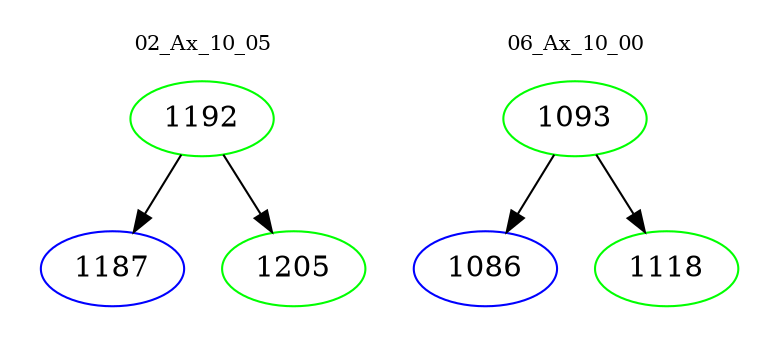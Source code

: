 digraph{
subgraph cluster_0 {
color = white
label = "02_Ax_10_05";
fontsize=10;
T0_1192 [label="1192", color="green"]
T0_1192 -> T0_1187 [color="black"]
T0_1187 [label="1187", color="blue"]
T0_1192 -> T0_1205 [color="black"]
T0_1205 [label="1205", color="green"]
}
subgraph cluster_1 {
color = white
label = "06_Ax_10_00";
fontsize=10;
T1_1093 [label="1093", color="green"]
T1_1093 -> T1_1086 [color="black"]
T1_1086 [label="1086", color="blue"]
T1_1093 -> T1_1118 [color="black"]
T1_1118 [label="1118", color="green"]
}
}
